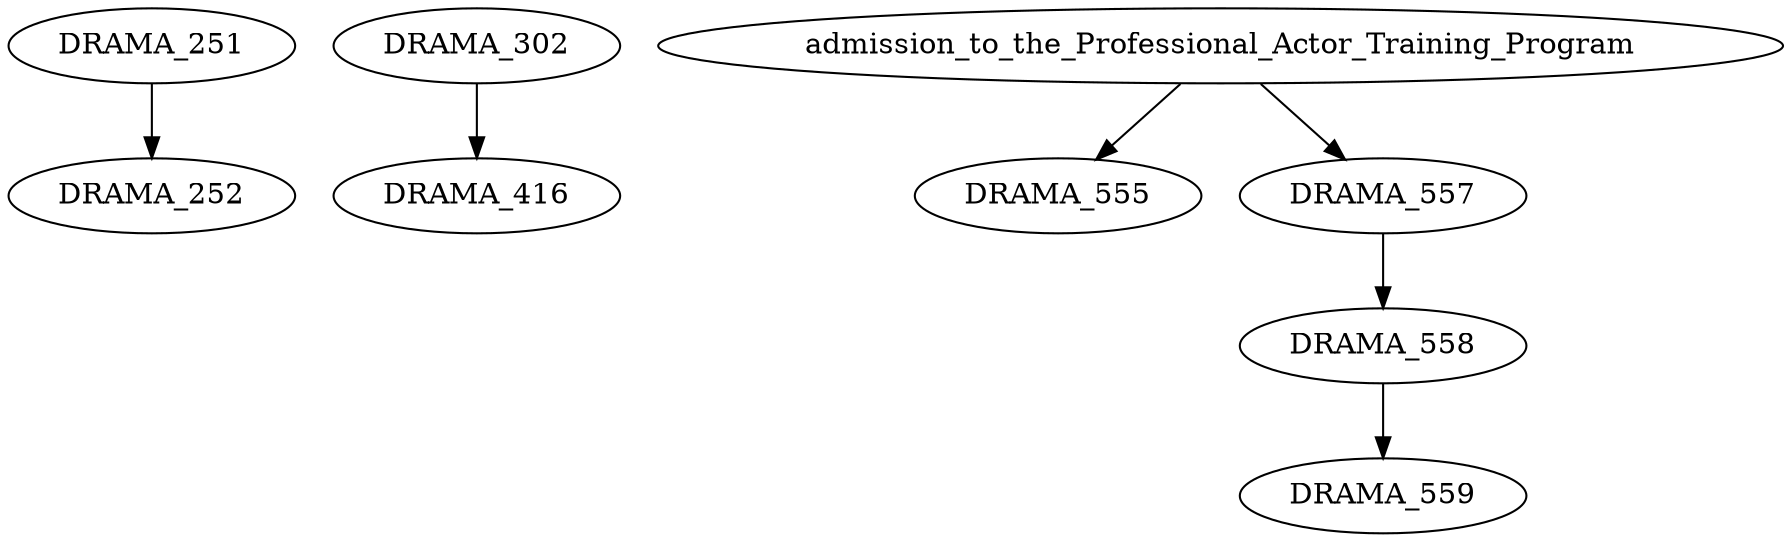 digraph G {
    edge [color=black];
    DRAMA_251 -> DRAMA_252;
    edge [color=black];
    DRAMA_302 -> DRAMA_416;
    edge [color=black];
    admission_to_the_Professional_Actor_Training_Program -> DRAMA_555;
    edge [color=black];
    admission_to_the_Professional_Actor_Training_Program -> DRAMA_557;
    edge [color=black];
    DRAMA_557 -> DRAMA_558;
    edge [color=black];
    DRAMA_558 -> DRAMA_559;
}
